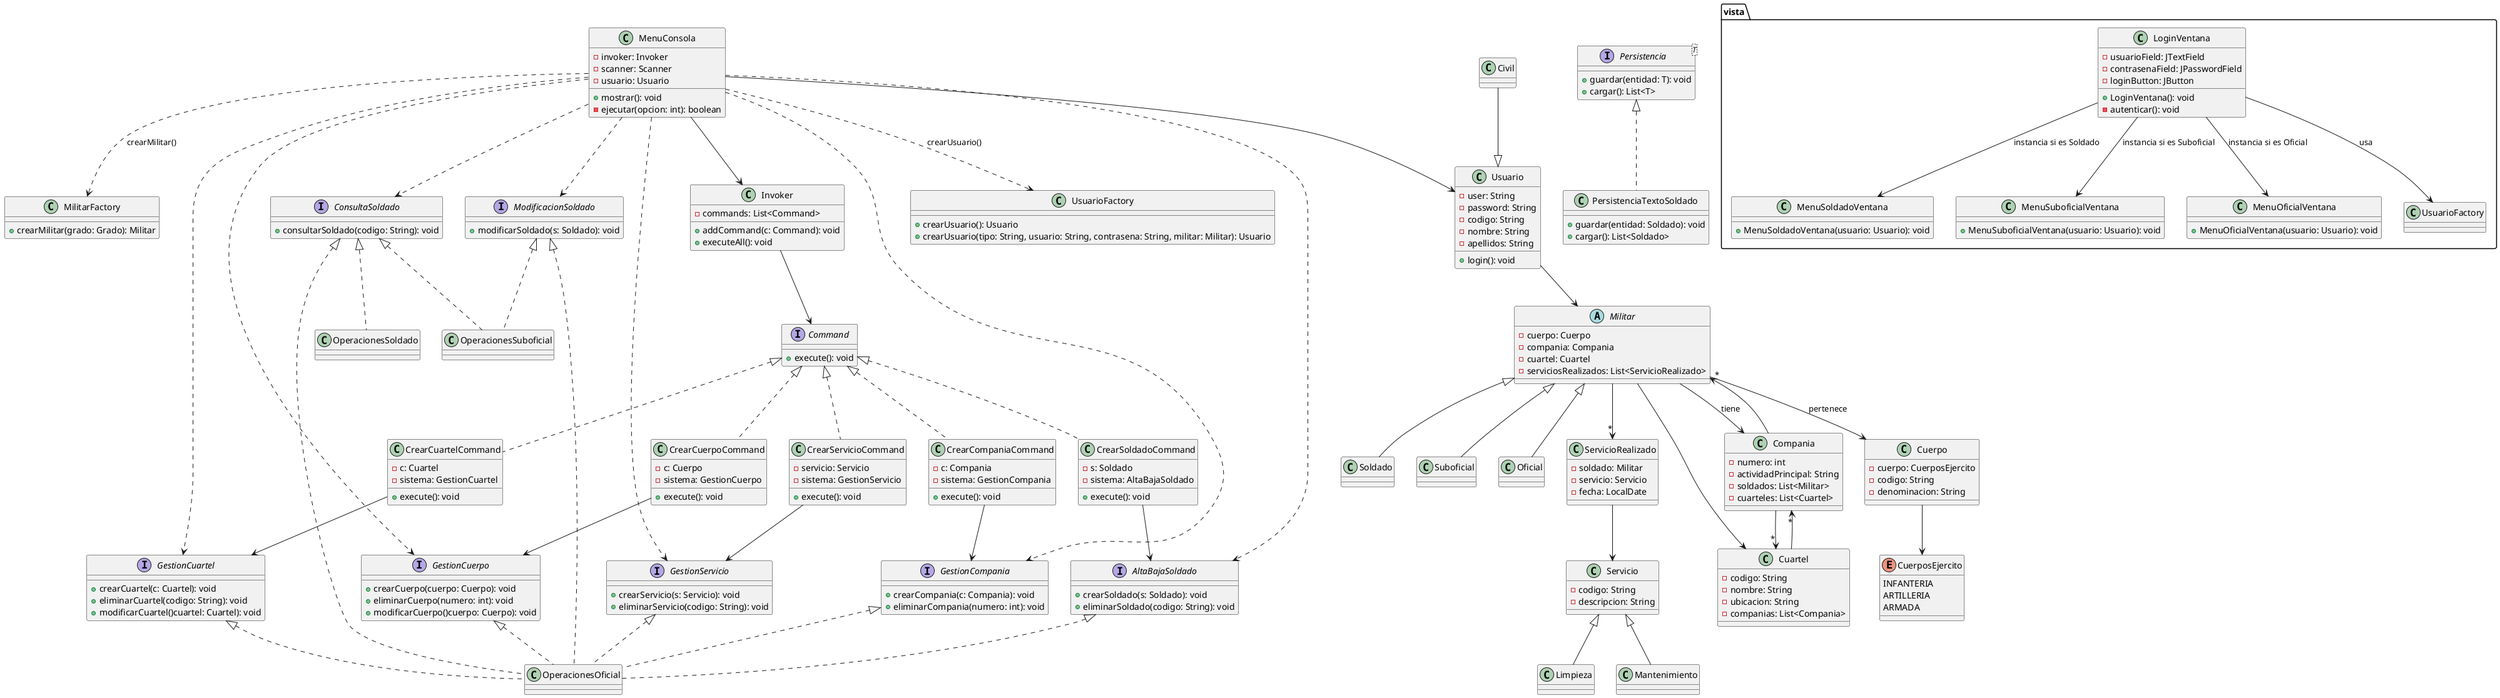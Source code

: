 @startuml
top to bottom direction


package vista {

    class LoginVentana {
        -usuarioField: JTextField
        -contrasenaField: JPasswordField
        -loginButton: JButton
        +LoginVentana(): void
        -autenticar(): void
    }

    class MenuSoldadoVentana {
        +MenuSoldadoVentana(usuario: Usuario): void
    }

    class MenuSuboficialVentana {
        +MenuSuboficialVentana(usuario: Usuario): void
    }

    class MenuOficialVentana {
        +MenuOficialVentana(usuario: Usuario): void
    }

    LoginVentana --> UsuarioFactory : usa
    LoginVentana --> MenuSoldadoVentana : instancia si es Soldado
    LoginVentana --> MenuSuboficialVentana : instancia si es Suboficial
    LoginVentana --> MenuOficialVentana : instancia si es Oficial
}

' ===== ENUMERACIONES =====
enum CuerposEjercito {
  INFANTERIA
  ARTILLERIA
  ARMADA
}

' ===== CLASES MILITAR Y USUARIOS =====
abstract class Militar {

    -cuerpo: Cuerpo
    -compania: Compania
    -cuartel: Cuartel
    -serviciosRealizados: List<ServicioRealizado>
}

class Soldado
class Suboficial
class Oficial
Militar <|-- Soldado
Militar <|-- Suboficial
Militar <|-- Oficial

class Civil{

}

class Limpieza extends Servicio
class Mantenimiento extends Servicio

class Usuario {
    -user: String
    -password: String
    -codigo: String
    -nombre: String
    -apellidos: String
    +login(): void
    }
Usuario --> Militar

Civil --|> Usuario

' ===== FÁBRICAS =====
interface UsuarioFactory {
    +crearUsuario(): Usuario
}

class MilitarFactory {
    +crearMilitar(grado: Grado): Militar
}
class UsuarioFactory {
    +crearUsuario(tipo: String, usuario: String, contrasena: String, militar: Militar): Usuario
}

' ===== RESTO DEL MODELO =====
class Cuerpo {
    -cuerpo: CuerposEjercito
    -codigo: String
    -denominacion: String
}
Cuerpo --> CuerposEjercito

class Compania {
    -numero: int
    -actividadPrincipal: String
    -soldados: List<Militar>
    -cuarteles: List<Cuartel>
}

class Cuartel {
    -codigo: String
    -nombre: String
    -ubicacion: String
    -companias: List<Compania>
}

class Servicio {
    -codigo: String
    -descripcion: String
}

class ServicioRealizado {
    -soldado: Militar
    -servicio: Servicio
    -fecha: LocalDate
}

' ===== INTERFACES =====
interface ConsultaSoldado {
    +consultarSoldado(codigo: String): void
}

interface ModificacionSoldado {
    +modificarSoldado(s: Soldado): void
}

interface AltaBajaSoldado {
    +crearSoldado(s: Soldado): void
    +eliminarSoldado(codigo: String): void
}

interface GestionCuartel {
    +crearCuartel(c: Cuartel): void
    +eliminarCuartel(codigo: String): void
    +modificarCuartel()cuartel: Cuartel): void
}

interface GestionCuerpo{
    +crearCuerpo(cuerpo: Cuerpo): void
    +eliminarCuerpo(numero: int): void
    +modificarCuerpo()cuerpo: Cuerpo): void
}

interface GestionCompania {
    +crearCompania(c: Compania): void
    +eliminarCompania(numero: int): void
}

interface GestionServicio {
    +crearServicio(s: Servicio): void
    +eliminarServicio(codigo: String): void
}

' ===== IMPLEMENTACIONES POR ROL =====
class OperacionesSoldado implements ConsultaSoldado
class OperacionesSuboficial implements ConsultaSoldado, ModificacionSoldado
class OperacionesOficial implements ConsultaSoldado, AltaBajaSoldado, ModificacionSoldado, GestionCuartel, GestionCompania, GestionServicio,GestionCuerpo

' ===== COMMAND =====
interface Command {
    +execute(): void
}
class CrearSoldadoCommand implements Command {
    -s: Soldado
    -sistema: AltaBajaSoldado
    +execute(): void
}

class CrearServicioCommand implements Command{
    -servicio: Servicio
    -sistema: GestionServicio
    +execute(): void
}

class CrearCuerpoCommand implements Command {
    -c: Cuerpo
    -sistema: GestionCuerpo
    +execute(): void
}

class CrearCuartelCommand implements Command {
    -c: Cuartel
    -sistema: GestionCuartel
    +execute(): void
}
class CrearCompaniaCommand implements Command {
    -c: Compania
    -sistema: GestionCompania
    +execute(): void
}
class Invoker {
    -commands: List<Command>
    +addCommand(c: Command): void
    +executeAll(): void
}
Invoker --> Command
CrearSoldadoCommand --> AltaBajaSoldado
CrearCuartelCommand --> GestionCuartel
CrearCompaniaCommand --> GestionCompania
CrearCuerpoCommand --> GestionCuerpo
CrearServicioCommand --> GestionServicio
' ===== MENÚ DE CONSOLA =====
class MenuConsola {
    -invoker: Invoker
    -scanner: Scanner
    -usuario: Usuario
    +mostrar(): void
    -ejecutar(opcion: int): boolean
}
MenuConsola --> Invoker
MenuConsola --> Usuario
MenuConsola ..> ConsultaSoldado
MenuConsola ..> AltaBajaSoldado
MenuConsola ..> ModificacionSoldado
MenuConsola ..> GestionCuartel
MenuConsola ..> GestionCompania
MenuConsola ..> GestionServicio
MenuConsola ..> GestionCuerpo
MenuConsola ..> UsuarioFactory : crearUsuario()
MenuConsola ..> MilitarFactory : crearMilitar()

' ===== PERSISTENCIA =====
interface Persistencia<T> {
    +guardar(entidad: T): void
    +cargar(): List<T>
}
class PersistenciaTextoSoldado implements Persistencia<Soldado> {
    +guardar(entidad: Soldado): void
    +cargar(): List<Soldado>
}

' ===== RELACIONES =====
Militar --> Cuerpo : pertenece
Militar --> Compania : tiene
Militar --> Cuartel
Militar --> "*" ServicioRealizado
ServicioRealizado --> Servicio
Compania --> "*" Militar
Compania --> "*" Cuartel
Cuartel --> "*" Compania

@enduml
